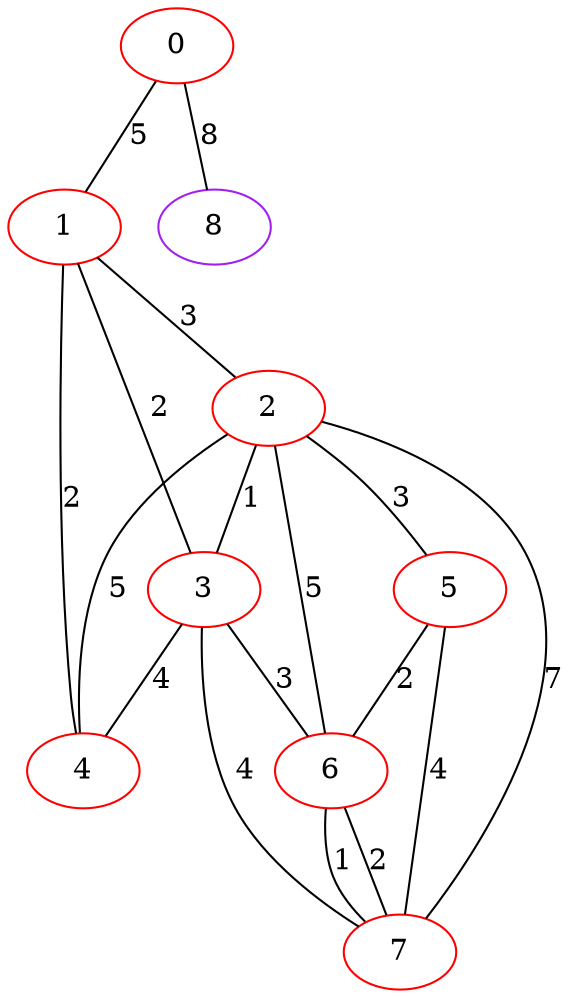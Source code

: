 graph "" {
0 [color=red, weight=1];
1 [color=red, weight=1];
2 [color=red, weight=1];
3 [color=red, weight=1];
4 [color=red, weight=1];
5 [color=red, weight=1];
6 [color=red, weight=1];
7 [color=red, weight=1];
8 [color=purple, weight=4];
0 -- 8  [key=0, label=8];
0 -- 1  [key=0, label=5];
1 -- 2  [key=0, label=3];
1 -- 3  [key=0, label=2];
1 -- 4  [key=0, label=2];
2 -- 3  [key=0, label=1];
2 -- 4  [key=0, label=5];
2 -- 5  [key=0, label=3];
2 -- 6  [key=0, label=5];
2 -- 7  [key=0, label=7];
3 -- 4  [key=0, label=4];
3 -- 6  [key=0, label=3];
3 -- 7  [key=0, label=4];
5 -- 6  [key=0, label=2];
5 -- 7  [key=0, label=4];
6 -- 7  [key=0, label=1];
6 -- 7  [key=1, label=2];
}
